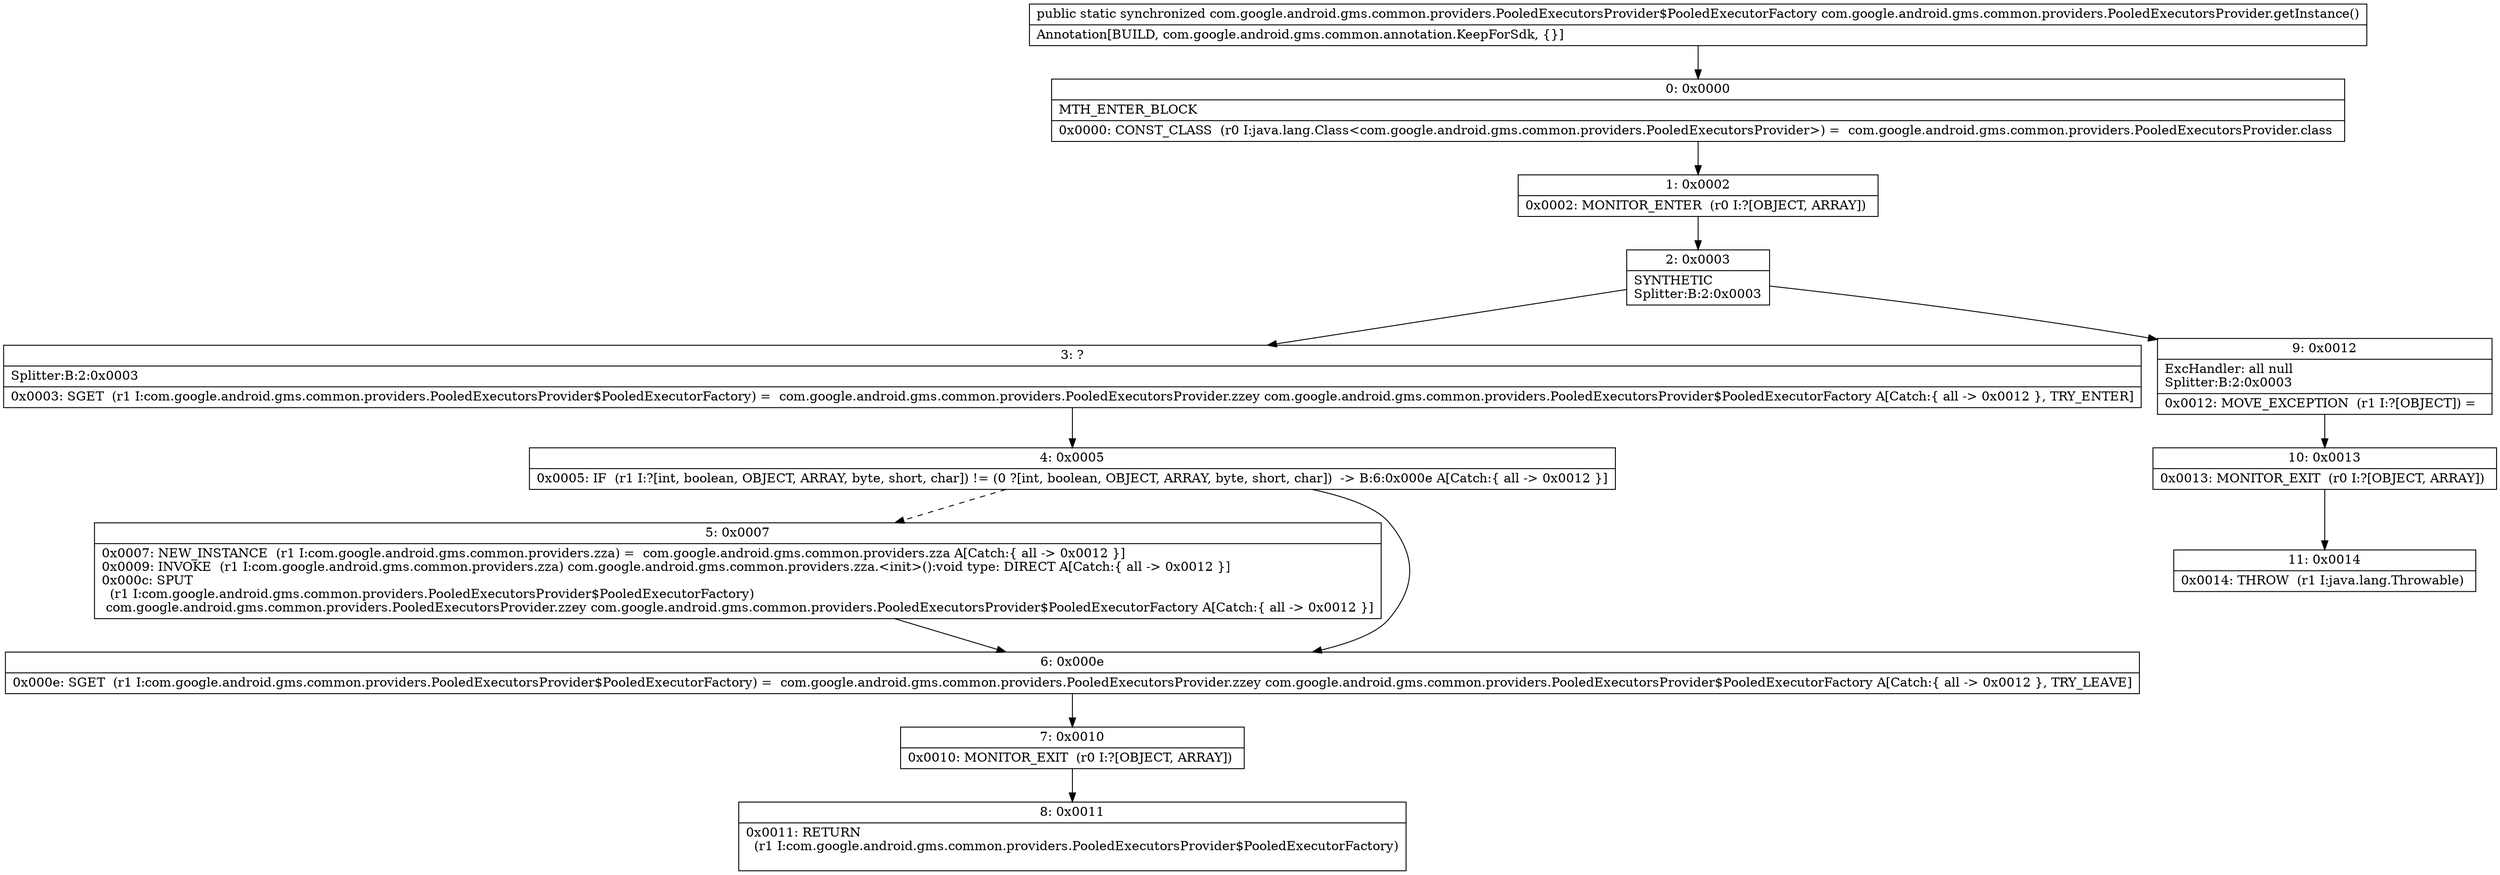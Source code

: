 digraph "CFG forcom.google.android.gms.common.providers.PooledExecutorsProvider.getInstance()Lcom\/google\/android\/gms\/common\/providers\/PooledExecutorsProvider$PooledExecutorFactory;" {
Node_0 [shape=record,label="{0\:\ 0x0000|MTH_ENTER_BLOCK\l|0x0000: CONST_CLASS  (r0 I:java.lang.Class\<com.google.android.gms.common.providers.PooledExecutorsProvider\>) =  com.google.android.gms.common.providers.PooledExecutorsProvider.class \l}"];
Node_1 [shape=record,label="{1\:\ 0x0002|0x0002: MONITOR_ENTER  (r0 I:?[OBJECT, ARRAY]) \l}"];
Node_2 [shape=record,label="{2\:\ 0x0003|SYNTHETIC\lSplitter:B:2:0x0003\l}"];
Node_3 [shape=record,label="{3\:\ ?|Splitter:B:2:0x0003\l|0x0003: SGET  (r1 I:com.google.android.gms.common.providers.PooledExecutorsProvider$PooledExecutorFactory) =  com.google.android.gms.common.providers.PooledExecutorsProvider.zzey com.google.android.gms.common.providers.PooledExecutorsProvider$PooledExecutorFactory A[Catch:\{ all \-\> 0x0012 \}, TRY_ENTER]\l}"];
Node_4 [shape=record,label="{4\:\ 0x0005|0x0005: IF  (r1 I:?[int, boolean, OBJECT, ARRAY, byte, short, char]) != (0 ?[int, boolean, OBJECT, ARRAY, byte, short, char])  \-\> B:6:0x000e A[Catch:\{ all \-\> 0x0012 \}]\l}"];
Node_5 [shape=record,label="{5\:\ 0x0007|0x0007: NEW_INSTANCE  (r1 I:com.google.android.gms.common.providers.zza) =  com.google.android.gms.common.providers.zza A[Catch:\{ all \-\> 0x0012 \}]\l0x0009: INVOKE  (r1 I:com.google.android.gms.common.providers.zza) com.google.android.gms.common.providers.zza.\<init\>():void type: DIRECT A[Catch:\{ all \-\> 0x0012 \}]\l0x000c: SPUT  \l  (r1 I:com.google.android.gms.common.providers.PooledExecutorsProvider$PooledExecutorFactory)\l com.google.android.gms.common.providers.PooledExecutorsProvider.zzey com.google.android.gms.common.providers.PooledExecutorsProvider$PooledExecutorFactory A[Catch:\{ all \-\> 0x0012 \}]\l}"];
Node_6 [shape=record,label="{6\:\ 0x000e|0x000e: SGET  (r1 I:com.google.android.gms.common.providers.PooledExecutorsProvider$PooledExecutorFactory) =  com.google.android.gms.common.providers.PooledExecutorsProvider.zzey com.google.android.gms.common.providers.PooledExecutorsProvider$PooledExecutorFactory A[Catch:\{ all \-\> 0x0012 \}, TRY_LEAVE]\l}"];
Node_7 [shape=record,label="{7\:\ 0x0010|0x0010: MONITOR_EXIT  (r0 I:?[OBJECT, ARRAY]) \l}"];
Node_8 [shape=record,label="{8\:\ 0x0011|0x0011: RETURN  \l  (r1 I:com.google.android.gms.common.providers.PooledExecutorsProvider$PooledExecutorFactory)\l \l}"];
Node_9 [shape=record,label="{9\:\ 0x0012|ExcHandler: all null\lSplitter:B:2:0x0003\l|0x0012: MOVE_EXCEPTION  (r1 I:?[OBJECT]) =  \l}"];
Node_10 [shape=record,label="{10\:\ 0x0013|0x0013: MONITOR_EXIT  (r0 I:?[OBJECT, ARRAY]) \l}"];
Node_11 [shape=record,label="{11\:\ 0x0014|0x0014: THROW  (r1 I:java.lang.Throwable) \l}"];
MethodNode[shape=record,label="{public static synchronized com.google.android.gms.common.providers.PooledExecutorsProvider$PooledExecutorFactory com.google.android.gms.common.providers.PooledExecutorsProvider.getInstance()  | Annotation[BUILD, com.google.android.gms.common.annotation.KeepForSdk, \{\}]\l}"];
MethodNode -> Node_0;
Node_0 -> Node_1;
Node_1 -> Node_2;
Node_2 -> Node_3;
Node_2 -> Node_9;
Node_3 -> Node_4;
Node_4 -> Node_5[style=dashed];
Node_4 -> Node_6;
Node_5 -> Node_6;
Node_6 -> Node_7;
Node_7 -> Node_8;
Node_9 -> Node_10;
Node_10 -> Node_11;
}

